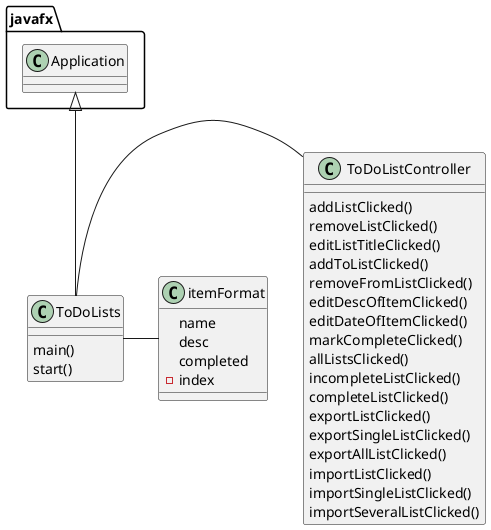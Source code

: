 @startuml
'https://plantuml.com/sequence-diagram


class ToDoLists
{
    main()
    start()
}

class ToDoListController
{
    addListClicked()
    removeListClicked()
    editListTitleClicked()
    addToListClicked()
    removeFromListClicked()
    editDescOfItemClicked()
    editDateOfItemClicked()
    markCompleteClicked()
    allListsClicked()
    incompleteListClicked()
    completeListClicked()
    exportListClicked()
    exportSingleListClicked()
    exportAllListClicked()
    importListClicked()
    importSingleListClicked()
    importSeveralListClicked()
}

class itemFormat
{
    name
    desc
    completed
    -index
}

javafx.Application <|-- ToDoLists
ToDoLists - ToDoListController
ToDoLists - itemFormat

@enduml